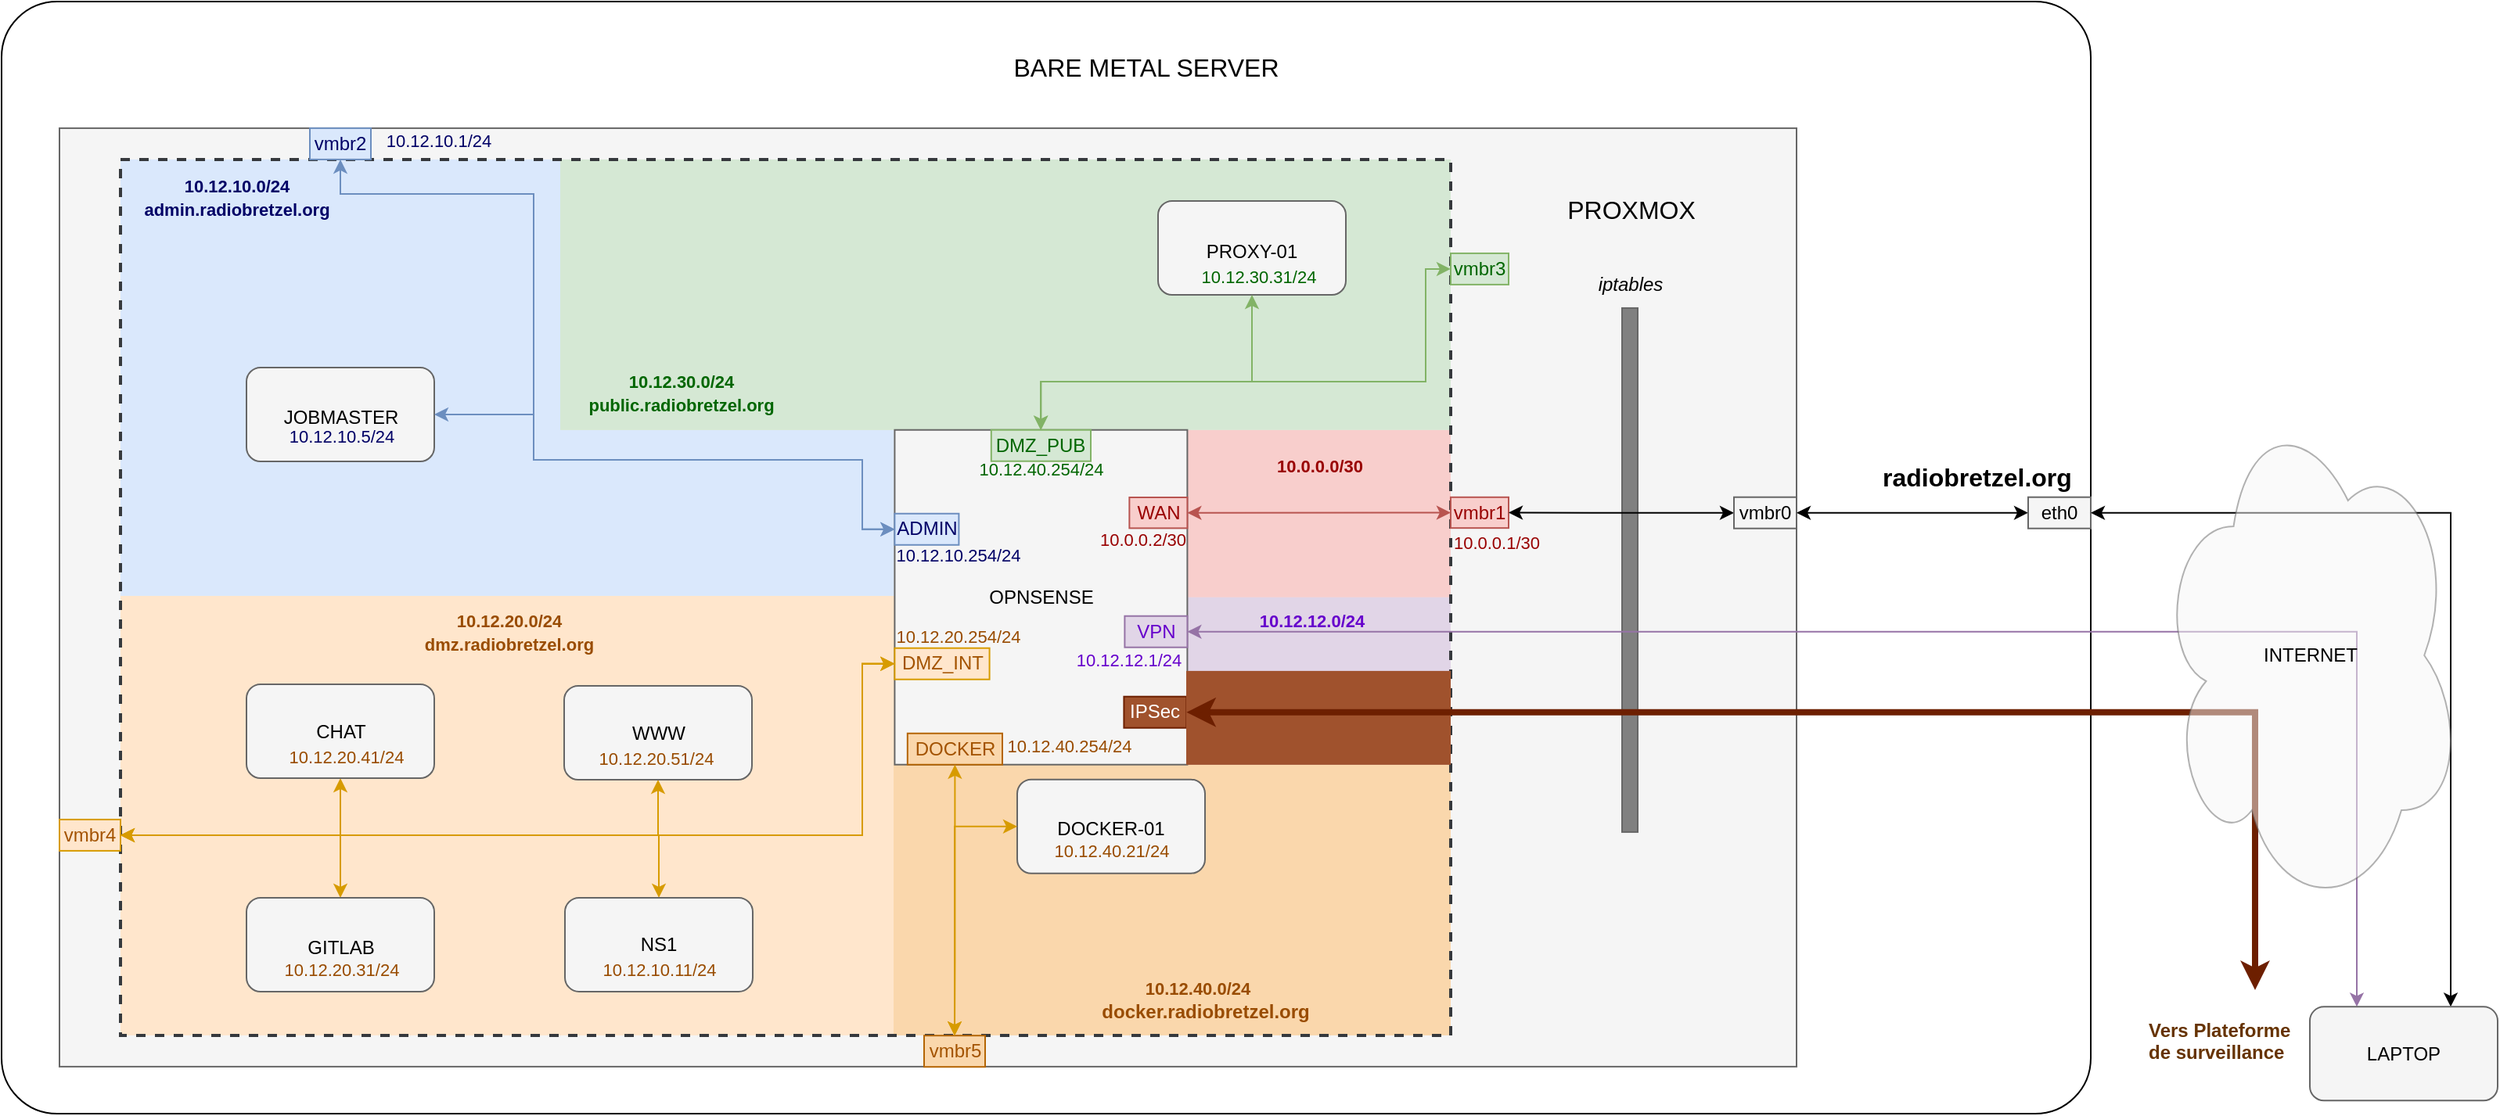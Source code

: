 <mxfile version="10.6.5" type="device"><diagram id="zw3NVHHBIXlqQWtbbpPC" name="Page-1"><mxGraphModel dx="1618" dy="-181" grid="1" gridSize="10" guides="1" tooltips="1" connect="1" arrows="1" fold="1" page="1" pageScale="1" pageWidth="850" pageHeight="1100" math="0" shadow="0"><root><mxCell id="0"/><mxCell id="1" parent="0"/><mxCell id="AFEl-ayY2n13LD1nDQ4E-1" value="" style="group" vertex="1" connectable="0" parent="1"><mxGeometry x="40" y="1197" width="1370" height="711" as="geometry"/></mxCell><mxCell id="AFEl-ayY2n13LD1nDQ4E-2" value="" style="rounded=1;whiteSpace=wrap;html=1;labelBackgroundColor=none;strokeColor=#000000;fillColor=#ffffff;fontSize=16;fontColor=#000000;align=center;arcSize=5;" vertex="1" parent="AFEl-ayY2n13LD1nDQ4E-1"><mxGeometry width="1335" height="711" as="geometry"/></mxCell><mxCell id="AFEl-ayY2n13LD1nDQ4E-3" value="" style="group" vertex="1" connectable="0" parent="AFEl-ayY2n13LD1nDQ4E-1"><mxGeometry x="37" y="80.951" width="1110" height="600.147" as="geometry"/></mxCell><mxCell id="AFEl-ayY2n13LD1nDQ4E-4" value="" style="group" vertex="1" connectable="0" parent="AFEl-ayY2n13LD1nDQ4E-3"><mxGeometry width="1110" height="600.147" as="geometry"/></mxCell><mxCell id="AFEl-ayY2n13LD1nDQ4E-5" value="" style="group" vertex="1" connectable="0" parent="AFEl-ayY2n13LD1nDQ4E-4"><mxGeometry width="1110" height="600.147" as="geometry"/></mxCell><mxCell id="AFEl-ayY2n13LD1nDQ4E-6" value="" style="group;container=1;" vertex="1" connectable="0" parent="AFEl-ayY2n13LD1nDQ4E-5"><mxGeometry width="1110" height="600.147" as="geometry"><mxRectangle x="81" y="739.951" width="50" height="40" as="alternateBounds"/></mxGeometry></mxCell><mxCell id="AFEl-ayY2n13LD1nDQ4E-7" value="" style="rounded=0;whiteSpace=wrap;html=1;labelBackgroundColor=none;strokeColor=#666666;strokeWidth=1;fillColor=#f5f5f5;fontSize=16;fontColor=#000000;align=center;" vertex="1" parent="AFEl-ayY2n13LD1nDQ4E-6"><mxGeometry width="1110" height="600" as="geometry"/></mxCell><mxCell id="AFEl-ayY2n13LD1nDQ4E-8" value="" style="rounded=0;whiteSpace=wrap;html=1;dashed=1;labelBackgroundColor=none;strokeColor=none;strokeWidth=2;fillColor=#ffe6cc;fontSize=16;fontColor=#000000;align=center;" vertex="1" parent="AFEl-ayY2n13LD1nDQ4E-6"><mxGeometry x="39" y="299" width="495" height="281" as="geometry"/></mxCell><mxCell id="AFEl-ayY2n13LD1nDQ4E-9" value="" style="group" vertex="1" connectable="0" parent="AFEl-ayY2n13LD1nDQ4E-6"><mxGeometry x="39" y="20" width="495" height="279" as="geometry"/></mxCell><mxCell id="AFEl-ayY2n13LD1nDQ4E-10" value="" style="rounded=0;whiteSpace=wrap;html=1;dashed=1;labelBackgroundColor=none;strokeColor=none;strokeWidth=2;fillColor=#dae8fc;fontSize=16;fontColor=#000000;align=center;" vertex="1" parent="AFEl-ayY2n13LD1nDQ4E-9"><mxGeometry width="281" height="174" as="geometry"/></mxCell><mxCell id="AFEl-ayY2n13LD1nDQ4E-11" value="" style="rounded=0;whiteSpace=wrap;html=1;dashed=1;labelBackgroundColor=none;strokeColor=none;strokeWidth=2;fillColor=#dae8fc;fontSize=16;fontColor=#000000;align=center;" vertex="1" parent="AFEl-ayY2n13LD1nDQ4E-9"><mxGeometry y="173" width="494" height="106" as="geometry"/></mxCell><mxCell id="AFEl-ayY2n13LD1nDQ4E-12" value="" style="rounded=0;whiteSpace=wrap;html=1;labelBackgroundColor=none;strokeColor=none;strokeWidth=1;fillColor=#fad7ac;fontSize=16;fontColor=#000000;align=center;" vertex="1" parent="AFEl-ayY2n13LD1nDQ4E-6"><mxGeometry x="533" y="407" width="356" height="173" as="geometry"/></mxCell><mxCell id="AFEl-ayY2n13LD1nDQ4E-13" value="" style="rounded=0;whiteSpace=wrap;html=1;labelBackgroundColor=none;strokeColor=none;strokeWidth=1;fillColor=#d5e8d4;fontSize=16;fontColor=#000000;align=center;" vertex="1" parent="AFEl-ayY2n13LD1nDQ4E-6"><mxGeometry x="320" y="20" width="569" height="173" as="geometry"/></mxCell><mxCell id="AFEl-ayY2n13LD1nDQ4E-14" value="" style="rounded=0;whiteSpace=wrap;html=1;labelBackgroundColor=none;strokeColor=none;strokeWidth=1;fillColor=#f8cecc;fontSize=16;fontColor=#000000;align=center;" vertex="1" parent="AFEl-ayY2n13LD1nDQ4E-6"><mxGeometry x="721.0" y="193" width="168" height="107" as="geometry"/></mxCell><mxCell id="AFEl-ayY2n13LD1nDQ4E-15" value="" style="rounded=0;whiteSpace=wrap;html=1;labelBackgroundColor=none;strokeColor=none;strokeWidth=1;fillColor=#e1d5e7;fontSize=16;fontColor=#000000;align=center;" vertex="1" parent="AFEl-ayY2n13LD1nDQ4E-6"><mxGeometry x="721" y="299.951" width="168" height="107" as="geometry"/></mxCell><mxCell id="AFEl-ayY2n13LD1nDQ4E-16" value="" style="rounded=0;whiteSpace=wrap;html=1;labelBackgroundColor=none;strokeColor=#36393d;fillColor=none;fontSize=16;fontColor=#000000;align=center;dashed=1;strokeWidth=2;" vertex="1" parent="AFEl-ayY2n13LD1nDQ4E-6"><mxGeometry x="39" y="20.049" width="850" height="560" as="geometry"/></mxCell><mxCell id="AFEl-ayY2n13LD1nDQ4E-17" value="vmbr1" style="rounded=0;whiteSpace=wrap;html=1;fillColor=#f8cecc;strokeColor=#b85450;labelBackgroundColor=none;fontColor=#990000;" vertex="1" parent="AFEl-ayY2n13LD1nDQ4E-6"><mxGeometry x="888.977" y="235.937" width="37.023" height="19.695" as="geometry"/></mxCell><mxCell id="AFEl-ayY2n13LD1nDQ4E-18" style="edgeStyle=orthogonalEdgeStyle;rounded=0;orthogonalLoop=1;jettySize=auto;html=1;startArrow=classic;startFill=1;strokeWidth=1;fontSize=12;fontColor=#CC6600;fillColor=#ffe6cc;strokeColor=#d79b00;" edge="1" parent="AFEl-ayY2n13LD1nDQ4E-6" source="AFEl-ayY2n13LD1nDQ4E-19" target="AFEl-ayY2n13LD1nDQ4E-87"><mxGeometry relative="1" as="geometry"/></mxCell><mxCell id="AFEl-ayY2n13LD1nDQ4E-19" value="vmbr4" style="rounded=0;whiteSpace=wrap;html=1;fillColor=#ffe6cc;strokeColor=#d79b00;labelBackgroundColor=none;fontColor=#A35300;" vertex="1" parent="AFEl-ayY2n13LD1nDQ4E-6"><mxGeometry y="442" width="39" height="20" as="geometry"/></mxCell><mxCell id="AFEl-ayY2n13LD1nDQ4E-20" style="edgeStyle=orthogonalEdgeStyle;rounded=0;html=1;exitX=0.5;exitY=1;entryX=0;entryY=0.5;startArrow=classic;startFill=1;endFill=1;jettySize=auto;orthogonalLoop=1;strokeWidth=1;fillColor=#dae8fc;strokeColor=#6c8ebf;" edge="1" parent="AFEl-ayY2n13LD1nDQ4E-6" source="AFEl-ayY2n13LD1nDQ4E-21" target="AFEl-ayY2n13LD1nDQ4E-31"><mxGeometry relative="1" as="geometry"><Array as="points"><mxPoint x="180" y="42"/><mxPoint x="303" y="42"/><mxPoint x="303" y="212"/><mxPoint x="513" y="212"/><mxPoint x="513" y="256"/></Array></mxGeometry></mxCell><mxCell id="AFEl-ayY2n13LD1nDQ4E-21" value="vmbr2" style="rounded=0;whiteSpace=wrap;html=1;fillColor=#dae8fc;strokeColor=#6c8ebf;labelBackgroundColor=none;fontColor=#000066;" vertex="1" parent="AFEl-ayY2n13LD1nDQ4E-6"><mxGeometry x="160" width="39" height="20" as="geometry"/></mxCell><mxCell id="AFEl-ayY2n13LD1nDQ4E-22" value="vmbr3&lt;br&gt;" style="rounded=0;whiteSpace=wrap;html=1;fillColor=#d5e8d4;strokeColor=#82b366;labelBackgroundColor=none;fontColor=#006600;" vertex="1" parent="AFEl-ayY2n13LD1nDQ4E-6"><mxGeometry x="889" y="80" width="37" height="20" as="geometry"/></mxCell><mxCell id="AFEl-ayY2n13LD1nDQ4E-23" value="vmbr5" style="rounded=0;whiteSpace=wrap;html=1;fillColor=#fad7ac;strokeColor=#b46504;labelBackgroundColor=none;fontColor=#A35300;" vertex="1" parent="AFEl-ayY2n13LD1nDQ4E-6"><mxGeometry x="552.5" y="580.147" width="39" height="20" as="geometry"/></mxCell><mxCell id="AFEl-ayY2n13LD1nDQ4E-24" value="" style="group" vertex="1" connectable="0" parent="AFEl-ayY2n13LD1nDQ4E-6"><mxGeometry x="533.704" y="192.907" width="192.939" height="214.024" as="geometry"/></mxCell><mxCell id="AFEl-ayY2n13LD1nDQ4E-25" value="" style="group" vertex="1" connectable="0" parent="AFEl-ayY2n13LD1nDQ4E-24"><mxGeometry width="192.939" height="214.024" as="geometry"/></mxCell><mxCell id="AFEl-ayY2n13LD1nDQ4E-26" value="OPNSENSE" style="rounded=0;whiteSpace=wrap;html=1;labelBackgroundColor=none;strokeColor=#666666;fillColor=#f5f5f5;fontSize=12;fontColor=#000000;spacingBottom=0;fontStyle=0" vertex="1" parent="AFEl-ayY2n13LD1nDQ4E-25"><mxGeometry width="187" height="214" as="geometry"/></mxCell><mxCell id="AFEl-ayY2n13LD1nDQ4E-27" value="DOCKER" style="rounded=0;whiteSpace=wrap;html=1;fillColor=#fad7ac;strokeColor=#b46504;labelBackgroundColor=none;fontColor=#A35300;" vertex="1" parent="AFEl-ayY2n13LD1nDQ4E-25"><mxGeometry x="8.204" y="194.024" width="60.583" height="20" as="geometry"/></mxCell><mxCell id="AFEl-ayY2n13LD1nDQ4E-28" value="DMZ_PUB&lt;br&gt;" style="rounded=0;whiteSpace=wrap;html=1;fillColor=#d5e8d4;strokeColor=#82b366;labelBackgroundColor=none;fontColor=#006600;" vertex="1" parent="AFEl-ayY2n13LD1nDQ4E-25"><mxGeometry x="61.689" width="63.612" height="20" as="geometry"/></mxCell><mxCell id="AFEl-ayY2n13LD1nDQ4E-29" value="WAN" style="rounded=0;whiteSpace=wrap;html=1;fillColor=#f8cecc;strokeColor=#b85450;labelBackgroundColor=none;fontColor=#990000;" vertex="1" parent="AFEl-ayY2n13LD1nDQ4E-25"><mxGeometry x="149.977" y="43.143" width="37.023" height="19.695" as="geometry"/></mxCell><mxCell id="AFEl-ayY2n13LD1nDQ4E-30" value="VPN" style="rounded=0;whiteSpace=wrap;html=1;fillColor=#e1d5e7;strokeColor=#9673a6;labelBackgroundColor=none;fontColor=#6600CC;" vertex="1" parent="AFEl-ayY2n13LD1nDQ4E-25"><mxGeometry x="147.0" y="119" width="40" height="20" as="geometry"/></mxCell><mxCell id="AFEl-ayY2n13LD1nDQ4E-31" value="ADMIN" style="rounded=0;whiteSpace=wrap;html=1;fillColor=#dae8fc;strokeColor=#6c8ebf;labelBackgroundColor=none;fontColor=#000066;" vertex="1" parent="AFEl-ayY2n13LD1nDQ4E-25"><mxGeometry x="2.274e-13" y="53.524" width="41" height="20" as="geometry"/></mxCell><mxCell id="AFEl-ayY2n13LD1nDQ4E-32" value="DMZ_INT" style="rounded=0;whiteSpace=wrap;html=1;fillColor=#ffe6cc;strokeColor=#d79b00;labelBackgroundColor=none;fontColor=#A35300;" vertex="1" parent="AFEl-ayY2n13LD1nDQ4E-25"><mxGeometry x="1.137e-13" y="139.5" width="60.583" height="20" as="geometry"/></mxCell><mxCell id="AFEl-ayY2n13LD1nDQ4E-33" value="&lt;font&gt;10.12.40.254/24&lt;/font&gt;" style="text;html=1;resizable=0;points=[];autosize=1;align=center;verticalAlign=middle;spacingTop=-4;fontSize=11;fontColor=#006600;fillColor=none;strokeColor=none;" vertex="1" parent="AFEl-ayY2n13LD1nDQ4E-25"><mxGeometry x="48.296" y="22.211" width="90" height="10" as="geometry"/></mxCell><mxCell id="AFEl-ayY2n13LD1nDQ4E-34" value="10.0.0.2/30&lt;br style=&quot;font-size: 11px&quot;&gt;" style="text;html=1;resizable=0;points=[];autosize=1;align=center;verticalAlign=middle;spacingTop=-4;fontSize=11;fontColor=#990000;" vertex="1" parent="AFEl-ayY2n13LD1nDQ4E-25"><mxGeometry x="122.796" y="67.141" width="70" height="10" as="geometry"/></mxCell><mxCell id="AFEl-ayY2n13LD1nDQ4E-35" value="&lt;font&gt;10.12.20.254/24&lt;/font&gt;" style="text;html=1;resizable=0;points=[];autosize=1;align=center;verticalAlign=middle;spacingTop=-4;fontSize=11;fontColor=#994C00;fillColor=none;strokeColor=none;" vertex="1" parent="AFEl-ayY2n13LD1nDQ4E-25"><mxGeometry x="-4.704" y="129.515" width="90" height="10" as="geometry"/></mxCell><mxCell id="AFEl-ayY2n13LD1nDQ4E-36" value="&lt;font&gt;10.12.40.254/24&lt;/font&gt;" style="text;html=1;resizable=0;points=[];autosize=1;align=center;verticalAlign=middle;spacingTop=-4;fontSize=11;fontColor=#994C00;fillColor=none;strokeColor=none;" vertex="1" parent="AFEl-ayY2n13LD1nDQ4E-25"><mxGeometry x="65.796" y="198.79" width="90" height="10" as="geometry"/></mxCell><mxCell id="AFEl-ayY2n13LD1nDQ4E-37" value="&lt;font color=&quot;#6600cc&quot;&gt;10.12.12.1/24&lt;/font&gt;" style="text;html=1;resizable=0;points=[];autosize=1;align=center;verticalAlign=middle;spacingTop=-4;fontSize=11;fontColor=#990000;fillColor=none;strokeColor=none;" vertex="1" parent="AFEl-ayY2n13LD1nDQ4E-25"><mxGeometry x="109.439" y="144.141" width="80" height="10" as="geometry"/></mxCell><mxCell id="AFEl-ayY2n13LD1nDQ4E-38" value="&lt;font&gt;10.12.10.254/24&lt;/font&gt;" style="text;html=1;resizable=0;points=[];autosize=1;align=center;verticalAlign=middle;spacingTop=-4;fontSize=11;fontColor=#000066;fillColor=none;strokeColor=none;" vertex="1" parent="AFEl-ayY2n13LD1nDQ4E-25"><mxGeometry x="-4.704" y="77.015" width="90" height="10" as="geometry"/></mxCell><mxCell id="AFEl-ayY2n13LD1nDQ4E-39" value="IPSec" style="rounded=0;whiteSpace=wrap;html=1;fillColor=#a0522d;strokeColor=#6D1F00;labelBackgroundColor=none;fontColor=#ffffff;" vertex="1" parent="AFEl-ayY2n13LD1nDQ4E-25"><mxGeometry x="146.5" y="170.5" width="40" height="20" as="geometry"/></mxCell><mxCell id="AFEl-ayY2n13LD1nDQ4E-40" value="" style="group" vertex="1" connectable="0" parent="AFEl-ayY2n13LD1nDQ4E-6"><mxGeometry x="983.5" y="90" width="40" height="360" as="geometry"/></mxCell><mxCell id="AFEl-ayY2n13LD1nDQ4E-41" value="" style="group" vertex="1" connectable="0" parent="AFEl-ayY2n13LD1nDQ4E-40"><mxGeometry width="40" height="360" as="geometry"/></mxCell><mxCell id="AFEl-ayY2n13LD1nDQ4E-42" value="" style="rounded=0;whiteSpace=wrap;html=1;labelBackgroundColor=none;strokeColor=#666666;fillColor=#808080;fontSize=12;fontColor=#000000;" vertex="1" parent="AFEl-ayY2n13LD1nDQ4E-41"><mxGeometry x="15" y="25" width="10" height="335" as="geometry"/></mxCell><mxCell id="AFEl-ayY2n13LD1nDQ4E-43" value="&lt;i&gt;iptables&lt;/i&gt;" style="text;html=1;strokeColor=none;fillColor=none;align=center;verticalAlign=middle;whiteSpace=wrap;rounded=0;labelBackgroundColor=none;fontSize=12;fontColor=#000000;" vertex="1" parent="AFEl-ayY2n13LD1nDQ4E-41"><mxGeometry width="40" height="20" as="geometry"/></mxCell><mxCell id="AFEl-ayY2n13LD1nDQ4E-44" value="PROXMOX" style="text;html=1;resizable=0;points=[];autosize=1;align=center;verticalAlign=top;spacingTop=-4;fontSize=16;fontColor=#000000;" vertex="1" parent="AFEl-ayY2n13LD1nDQ4E-6"><mxGeometry x="953.5" y="40.049" width="100" height="20" as="geometry"/></mxCell><mxCell id="AFEl-ayY2n13LD1nDQ4E-45" style="edgeStyle=orthogonalEdgeStyle;rounded=0;html=1;startArrow=classic;startFill=1;endFill=1;jettySize=auto;orthogonalLoop=1;strokeWidth=1;" edge="1" parent="AFEl-ayY2n13LD1nDQ4E-6" source="AFEl-ayY2n13LD1nDQ4E-46" target="AFEl-ayY2n13LD1nDQ4E-17"><mxGeometry relative="1" as="geometry"/></mxCell><mxCell id="AFEl-ayY2n13LD1nDQ4E-46" value="vmbr0" style="rounded=0;whiteSpace=wrap;html=1;labelBackgroundColor=none;strokeColor=#666666;fillColor=#f5f5f5;fontSize=12;fontColor=#000000;" vertex="1" parent="AFEl-ayY2n13LD1nDQ4E-6"><mxGeometry x="1070" y="235.902" width="40" height="20" as="geometry"/></mxCell><mxCell id="AFEl-ayY2n13LD1nDQ4E-47" value="10.0.0.1/30&lt;br style=&quot;font-size: 11px;&quot;&gt;" style="text;html=1;resizable=0;points=[];autosize=1;align=center;verticalAlign=middle;spacingTop=-4;fontSize=11;fontColor=#990000;" vertex="1" parent="AFEl-ayY2n13LD1nDQ4E-6"><mxGeometry x="868" y="257.049" width="100" height="20" as="geometry"/></mxCell><mxCell id="AFEl-ayY2n13LD1nDQ4E-48" style="edgeStyle=none;rounded=0;html=1;exitX=1;exitY=0.5;startArrow=classic;startFill=1;endArrow=classic;endFill=1;jettySize=auto;orthogonalLoop=1;strokeWidth=1;fontSize=11;fontColor=#990000;fillColor=#f8cecc;strokeColor=#b85450;" edge="1" parent="AFEl-ayY2n13LD1nDQ4E-6" source="AFEl-ayY2n13LD1nDQ4E-29" target="AFEl-ayY2n13LD1nDQ4E-17"><mxGeometry relative="1" as="geometry"/></mxCell><mxCell id="AFEl-ayY2n13LD1nDQ4E-49" value="&lt;font&gt;10.12.10.1/24&lt;/font&gt;" style="text;html=1;resizable=0;points=[];autosize=1;align=center;verticalAlign=middle;spacingTop=-4;fontSize=11;fontColor=#000066;fillColor=none;strokeColor=none;" vertex="1" parent="AFEl-ayY2n13LD1nDQ4E-6"><mxGeometry x="202" y="4.824" width="80" height="10" as="geometry"/></mxCell><mxCell id="AFEl-ayY2n13LD1nDQ4E-50" value="" style="group;fontSize=11;" vertex="1" connectable="0" parent="AFEl-ayY2n13LD1nDQ4E-6"><mxGeometry x="119.5" y="153.049" width="120" height="60" as="geometry"/></mxCell><mxCell id="AFEl-ayY2n13LD1nDQ4E-51" value="&lt;font style=&quot;font-size: 12px&quot;&gt;JOBMASTER&lt;/font&gt;" style="rounded=1;whiteSpace=wrap;html=1;labelBackgroundColor=none;strokeColor=#666666;fillColor=#f5f5f5;fontSize=16;fontColor=#000000;align=center;" vertex="1" parent="AFEl-ayY2n13LD1nDQ4E-50"><mxGeometry width="120" height="60" as="geometry"/></mxCell><mxCell id="AFEl-ayY2n13LD1nDQ4E-52" value="&lt;font&gt;10.12.10.5/24&lt;/font&gt;" style="text;html=1;resizable=0;points=[];autosize=1;align=center;verticalAlign=middle;spacingTop=-4;fontSize=11;fontColor=#000066;fillColor=none;strokeColor=none;" vertex="1" parent="AFEl-ayY2n13LD1nDQ4E-50"><mxGeometry x="20" y="41.275" width="80" height="10" as="geometry"/></mxCell><mxCell id="AFEl-ayY2n13LD1nDQ4E-56" value="" style="group" vertex="1" connectable="0" parent="AFEl-ayY2n13LD1nDQ4E-6"><mxGeometry x="612" y="416.422" width="120" height="60" as="geometry"/></mxCell><mxCell id="AFEl-ayY2n13LD1nDQ4E-57" value="&lt;font style=&quot;font-size: 12px&quot;&gt;DOCKER-01&lt;/font&gt;&lt;br&gt;" style="rounded=1;whiteSpace=wrap;html=1;labelBackgroundColor=none;strokeColor=#666666;fillColor=#F5F5F5;fontSize=16;fontColor=#000000;align=center;" vertex="1" parent="AFEl-ayY2n13LD1nDQ4E-56"><mxGeometry width="120" height="60" as="geometry"/></mxCell><mxCell id="AFEl-ayY2n13LD1nDQ4E-58" value="&lt;font color=&quot;#994c00&quot;&gt;10.12.40.21/24&lt;/font&gt;" style="text;html=1;resizable=0;points=[];autosize=1;align=center;verticalAlign=middle;spacingTop=-4;fontSize=11;fontColor=#990000;" vertex="1" parent="AFEl-ayY2n13LD1nDQ4E-56"><mxGeometry x="15" y="42.225" width="90" height="10" as="geometry"/></mxCell><mxCell id="AFEl-ayY2n13LD1nDQ4E-59" value="" style="group" vertex="1" connectable="0" parent="AFEl-ayY2n13LD1nDQ4E-6"><mxGeometry x="702" y="46.549" width="120" height="60" as="geometry"/></mxCell><mxCell id="AFEl-ayY2n13LD1nDQ4E-60" value="&lt;font style=&quot;font-size: 12px&quot;&gt;PROXY-01&lt;/font&gt;" style="rounded=1;whiteSpace=wrap;html=1;labelBackgroundColor=none;strokeColor=#666666;fillColor=#f5f5f5;fontSize=16;fontColor=#000000;align=center;" vertex="1" parent="AFEl-ayY2n13LD1nDQ4E-59"><mxGeometry width="120" height="60" as="geometry"/></mxCell><mxCell id="AFEl-ayY2n13LD1nDQ4E-61" value="&lt;font&gt;10.12.30.31/24&lt;/font&gt;" style="text;html=1;resizable=0;points=[];autosize=1;align=center;verticalAlign=middle;spacingTop=-4;fontSize=11;fontColor=#006600;fillColor=none;strokeColor=none;" vertex="1" parent="AFEl-ayY2n13LD1nDQ4E-59"><mxGeometry x="18.5" y="45.423" width="90" height="10" as="geometry"/></mxCell><mxCell id="AFEl-ayY2n13LD1nDQ4E-62" style="edgeStyle=orthogonalEdgeStyle;rounded=0;html=1;entryX=1;entryY=0.5;startArrow=classic;startFill=1;endFill=1;jettySize=auto;orthogonalLoop=1;strokeWidth=1;fillColor=#ffe6cc;strokeColor=#d79b00;" edge="1" parent="AFEl-ayY2n13LD1nDQ4E-6" source="AFEl-ayY2n13LD1nDQ4E-32" target="AFEl-ayY2n13LD1nDQ4E-19"><mxGeometry relative="1" as="geometry"><Array as="points"><mxPoint x="513" y="342"/><mxPoint x="513" y="452"/></Array></mxGeometry></mxCell><mxCell id="AFEl-ayY2n13LD1nDQ4E-63" style="edgeStyle=orthogonalEdgeStyle;rounded=0;html=1;exitX=0;exitY=0.5;entryX=0.5;entryY=0;startArrow=classic;startFill=1;endFill=1;jettySize=auto;orthogonalLoop=1;strokeWidth=1;fillColor=#ffe6cc;strokeColor=#d79b00;" edge="1" parent="AFEl-ayY2n13LD1nDQ4E-6" source="AFEl-ayY2n13LD1nDQ4E-32" target="AFEl-ayY2n13LD1nDQ4E-68"><mxGeometry relative="1" as="geometry"><Array as="points"><mxPoint x="513" y="342"/><mxPoint x="513" y="452"/><mxPoint x="180" y="452"/></Array></mxGeometry></mxCell><mxCell id="AFEl-ayY2n13LD1nDQ4E-64" style="edgeStyle=orthogonalEdgeStyle;rounded=0;html=1;exitX=0;exitY=0.5;entryX=0.5;entryY=0;startArrow=classic;startFill=1;endFill=1;jettySize=auto;orthogonalLoop=1;strokeWidth=1;fillColor=#ffe6cc;strokeColor=#d79b00;" edge="1" parent="AFEl-ayY2n13LD1nDQ4E-6" source="AFEl-ayY2n13LD1nDQ4E-32" target="AFEl-ayY2n13LD1nDQ4E-71"><mxGeometry relative="1" as="geometry"><Array as="points"><mxPoint x="513" y="342"/><mxPoint x="513" y="452"/><mxPoint x="383" y="452"/></Array></mxGeometry></mxCell><mxCell id="AFEl-ayY2n13LD1nDQ4E-65" style="edgeStyle=orthogonalEdgeStyle;rounded=0;html=1;exitX=0.5;exitY=1;startArrow=classic;startFill=1;endFill=1;jettySize=auto;orthogonalLoop=1;strokeWidth=1;fillColor=#ffe6cc;strokeColor=#d79b00;entryX=0.5;entryY=0;" edge="1" parent="AFEl-ayY2n13LD1nDQ4E-6" source="AFEl-ayY2n13LD1nDQ4E-27" target="AFEl-ayY2n13LD1nDQ4E-23"><mxGeometry relative="1" as="geometry"><Array as="points"><mxPoint x="572" y="532"/><mxPoint x="572" y="532"/></Array></mxGeometry></mxCell><mxCell id="AFEl-ayY2n13LD1nDQ4E-66" style="edgeStyle=orthogonalEdgeStyle;rounded=0;html=1;exitX=0;exitY=0.5;startArrow=classic;startFill=1;endFill=1;jettySize=auto;orthogonalLoop=1;strokeWidth=1;fillColor=#ffe6cc;strokeColor=#d79b00;" edge="1" parent="AFEl-ayY2n13LD1nDQ4E-6" source="AFEl-ayY2n13LD1nDQ4E-57" target="AFEl-ayY2n13LD1nDQ4E-23"><mxGeometry relative="1" as="geometry"><Array as="points"><mxPoint x="572" y="446"/></Array></mxGeometry></mxCell><mxCell id="AFEl-ayY2n13LD1nDQ4E-67" value="" style="group" vertex="1" connectable="0" parent="AFEl-ayY2n13LD1nDQ4E-6"><mxGeometry x="119.5" y="492.049" width="120" height="60" as="geometry"/></mxCell><mxCell id="AFEl-ayY2n13LD1nDQ4E-68" value="&lt;div&gt;&lt;font style=&quot;font-size: 12px&quot;&gt;GITLAB&lt;/font&gt;&lt;/div&gt;" style="rounded=1;whiteSpace=wrap;html=1;labelBackgroundColor=none;strokeColor=#666666;fillColor=#F5F5F5;fontSize=16;fontColor=#000000;align=center;" vertex="1" parent="AFEl-ayY2n13LD1nDQ4E-67"><mxGeometry width="120" height="60" as="geometry"/></mxCell><mxCell id="AFEl-ayY2n13LD1nDQ4E-69" value="&lt;font color=&quot;#994c00&quot;&gt;10.12.20.31/24&lt;/font&gt;" style="text;html=1;resizable=0;points=[];autosize=1;align=center;verticalAlign=middle;spacingTop=-4;fontSize=11;fontColor=#990000;" vertex="1" parent="AFEl-ayY2n13LD1nDQ4E-67"><mxGeometry x="15" y="43" width="90" height="10" as="geometry"/></mxCell><mxCell id="AFEl-ayY2n13LD1nDQ4E-70" value="" style="group" vertex="1" connectable="0" parent="AFEl-ayY2n13LD1nDQ4E-6"><mxGeometry x="323" y="492" width="120" height="60" as="geometry"/></mxCell><mxCell id="AFEl-ayY2n13LD1nDQ4E-71" value="NS1" style="rounded=1;whiteSpace=wrap;html=1;labelBackgroundColor=none;strokeColor=#666666;fillColor=#F5F5F5;fontSize=12;fontColor=#000000;align=center;" vertex="1" parent="AFEl-ayY2n13LD1nDQ4E-70"><mxGeometry width="120" height="60" as="geometry"/></mxCell><mxCell id="AFEl-ayY2n13LD1nDQ4E-72" value="&lt;font color=&quot;#994c00&quot;&gt;10.12.10.11/24&lt;/font&gt;" style="text;html=1;resizable=0;points=[];autosize=1;align=center;verticalAlign=middle;spacingTop=-4;fontSize=11;fontColor=#990000;direction=south;" vertex="1" parent="AFEl-ayY2n13LD1nDQ4E-70"><mxGeometry x="55" y="3.049" width="10" height="90" as="geometry"/></mxCell><mxCell id="AFEl-ayY2n13LD1nDQ4E-73" style="edgeStyle=orthogonalEdgeStyle;rounded=0;html=1;exitX=0;exitY=0.5;entryX=1;entryY=0.5;startArrow=classic;startFill=1;endFill=1;jettySize=auto;orthogonalLoop=1;strokeWidth=1;fillColor=#dae8fc;strokeColor=#6c8ebf;" edge="1" parent="AFEl-ayY2n13LD1nDQ4E-6" source="AFEl-ayY2n13LD1nDQ4E-31" target="AFEl-ayY2n13LD1nDQ4E-51"><mxGeometry relative="1" as="geometry"><Array as="points"><mxPoint x="513" y="256"/><mxPoint x="513" y="212"/><mxPoint x="303" y="212"/><mxPoint x="303" y="183"/></Array></mxGeometry></mxCell><mxCell id="AFEl-ayY2n13LD1nDQ4E-75" style="edgeStyle=orthogonalEdgeStyle;rounded=0;html=1;exitX=0.5;exitY=0;entryX=0;entryY=0.5;startArrow=classic;startFill=1;endFill=1;jettySize=auto;orthogonalLoop=1;strokeWidth=1;fillColor=#d5e8d4;strokeColor=#82b366;" edge="1" parent="AFEl-ayY2n13LD1nDQ4E-6" source="AFEl-ayY2n13LD1nDQ4E-28" target="AFEl-ayY2n13LD1nDQ4E-22"><mxGeometry relative="1" as="geometry"><Array as="points"><mxPoint x="627" y="162"/><mxPoint x="873" y="162"/><mxPoint x="873" y="90"/></Array></mxGeometry></mxCell><mxCell id="AFEl-ayY2n13LD1nDQ4E-76" style="edgeStyle=orthogonalEdgeStyle;rounded=0;html=1;exitX=0.5;exitY=1;startArrow=classic;startFill=1;endFill=1;jettySize=auto;orthogonalLoop=1;strokeWidth=1;fillColor=#d5e8d4;strokeColor=#82b366;" edge="1" parent="AFEl-ayY2n13LD1nDQ4E-6" source="AFEl-ayY2n13LD1nDQ4E-60" target="AFEl-ayY2n13LD1nDQ4E-28"><mxGeometry relative="1" as="geometry"><Array as="points"><mxPoint x="762" y="162"/><mxPoint x="627" y="162"/></Array></mxGeometry></mxCell><mxCell id="AFEl-ayY2n13LD1nDQ4E-77" value="&lt;b&gt;10.0.0.0/30&lt;/b&gt;" style="text;html=1;resizable=0;points=[];autosize=1;align=center;verticalAlign=middle;spacingTop=-4;fontSize=11;fontColor=#990000;" vertex="1" parent="AFEl-ayY2n13LD1nDQ4E-6"><mxGeometry x="770" y="213.031" width="70" height="10" as="geometry"/></mxCell><mxCell id="AFEl-ayY2n13LD1nDQ4E-78" value="&lt;b&gt;10.12.12.0/24&lt;/b&gt;" style="text;html=1;resizable=0;points=[];autosize=1;align=center;verticalAlign=middle;spacingTop=-4;fontSize=11;fontColor=#6600CC;" vertex="1" parent="AFEl-ayY2n13LD1nDQ4E-6"><mxGeometry x="760" y="312.483" width="80" height="10" as="geometry"/></mxCell><mxCell id="AFEl-ayY2n13LD1nDQ4E-79" value="&lt;font style=&quot;font-size: 12px&quot;&gt;docker.radiobretzel.org&lt;/font&gt;" style="text;html=1;resizable=0;points=[];autosize=1;align=center;verticalAlign=middle;spacingTop=-4;fontSize=11;fontColor=#994C00;fontStyle=1" vertex="1" parent="AFEl-ayY2n13LD1nDQ4E-6"><mxGeometry x="662" y="561.934" width="140" height="10" as="geometry"/></mxCell><mxCell id="AFEl-ayY2n13LD1nDQ4E-80" value="&lt;b&gt;10.12.40.0/24&lt;/b&gt;" style="text;html=1;resizable=0;points=[];autosize=1;align=center;verticalAlign=middle;spacingTop=-4;fontSize=11;fontColor=#994C00;" vertex="1" parent="AFEl-ayY2n13LD1nDQ4E-6"><mxGeometry x="686.5" y="546.934" width="80" height="10" as="geometry"/></mxCell><mxCell id="AFEl-ayY2n13LD1nDQ4E-81" value="&lt;b&gt;10.12.20.0/24&lt;/b&gt;" style="text;html=1;resizable=0;points=[];autosize=1;align=center;verticalAlign=middle;spacingTop=-4;fontSize=11;fontColor=#994C00;" vertex="1" parent="AFEl-ayY2n13LD1nDQ4E-6"><mxGeometry x="246.5" y="312.434" width="80" height="10" as="geometry"/></mxCell><mxCell id="AFEl-ayY2n13LD1nDQ4E-82" value="&lt;b&gt;dmz.radiobretzel.org&lt;/b&gt;" style="text;html=1;resizable=0;points=[];autosize=1;align=center;verticalAlign=middle;spacingTop=-4;fontSize=11;fontColor=#994C00;" vertex="1" parent="AFEl-ayY2n13LD1nDQ4E-6"><mxGeometry x="221.5" y="327.434" width="130" height="10" as="geometry"/></mxCell><mxCell id="AFEl-ayY2n13LD1nDQ4E-83" value="&lt;b&gt;10.12.10.0/24&lt;/b&gt;" style="text;html=1;resizable=0;points=[];autosize=1;align=center;verticalAlign=middle;spacingTop=-4;fontSize=11;fontColor=#000066;" vertex="1" parent="AFEl-ayY2n13LD1nDQ4E-6"><mxGeometry x="72.5" y="34.101" width="80" height="10" as="geometry"/></mxCell><mxCell id="AFEl-ayY2n13LD1nDQ4E-84" value="&lt;b&gt;admin.radiobretzel.org&lt;/b&gt;" style="text;html=1;resizable=0;points=[];autosize=1;align=center;verticalAlign=middle;spacingTop=-4;fontSize=11;fontColor=#000066;" vertex="1" parent="AFEl-ayY2n13LD1nDQ4E-6"><mxGeometry x="42.5" y="49.101" width="140" height="10" as="geometry"/></mxCell><mxCell id="AFEl-ayY2n13LD1nDQ4E-85" value="&lt;b&gt;public.radiobretzel.org&lt;/b&gt;" style="text;html=1;resizable=0;points=[];autosize=1;align=center;verticalAlign=middle;spacingTop=-4;fontSize=11;fontColor=#006600;" vertex="1" parent="AFEl-ayY2n13LD1nDQ4E-6"><mxGeometry x="326.5" y="174.434" width="140" height="10" as="geometry"/></mxCell><mxCell id="AFEl-ayY2n13LD1nDQ4E-86" value="&lt;b&gt;10.12.30.0/24&lt;/b&gt;" style="text;html=1;resizable=0;points=[];autosize=1;align=center;verticalAlign=middle;spacingTop=-4;fontSize=11;fontColor=#006600;" vertex="1" parent="AFEl-ayY2n13LD1nDQ4E-6"><mxGeometry x="356.5" y="159.434" width="80" height="10" as="geometry"/></mxCell><mxCell id="AFEl-ayY2n13LD1nDQ4E-87" value="CHAT" style="rounded=1;whiteSpace=wrap;html=1;labelBackgroundColor=none;strokeColor=#666666;fillColor=#F5F5F5;fontSize=12;fontColor=#000000;align=center;" vertex="1" parent="AFEl-ayY2n13LD1nDQ4E-6"><mxGeometry x="119.5" y="355.549" width="120" height="60" as="geometry"/></mxCell><mxCell id="AFEl-ayY2n13LD1nDQ4E-88" style="edgeStyle=orthogonalEdgeStyle;rounded=0;orthogonalLoop=1;jettySize=auto;html=1;entryX=1;entryY=0.5;entryDx=0;entryDy=0;startArrow=classic;startFill=1;strokeWidth=1;fontSize=12;fontColor=#CC6600;fillColor=#ffe6cc;strokeColor=#d79b00;" edge="1" parent="AFEl-ayY2n13LD1nDQ4E-6" source="AFEl-ayY2n13LD1nDQ4E-89" target="AFEl-ayY2n13LD1nDQ4E-19"><mxGeometry relative="1" as="geometry"><Array as="points"><mxPoint x="382" y="452"/></Array></mxGeometry></mxCell><mxCell id="AFEl-ayY2n13LD1nDQ4E-89" value="WWW" style="rounded=1;whiteSpace=wrap;html=1;labelBackgroundColor=none;strokeColor=#666666;fillColor=#F5F5F5;fontSize=12;fontColor=#000000;align=center;" vertex="1" parent="AFEl-ayY2n13LD1nDQ4E-6"><mxGeometry x="322.5" y="356.549" width="120" height="60" as="geometry"/></mxCell><mxCell id="AFEl-ayY2n13LD1nDQ4E-90" value="" style="group" vertex="1" connectable="0" parent="AFEl-ayY2n13LD1nDQ4E-6"><mxGeometry x="122.5" y="355.549" width="120" height="60" as="geometry"/></mxCell><mxCell id="AFEl-ayY2n13LD1nDQ4E-91" value="&lt;font color=&quot;#994c00&quot;&gt;10.12.20.41/24&lt;/font&gt;" style="text;html=1;resizable=0;points=[];autosize=1;align=center;verticalAlign=middle;spacingTop=-4;fontSize=11;fontColor=#990000;" vertex="1" parent="AFEl-ayY2n13LD1nDQ4E-90"><mxGeometry x="15" y="43" width="90" height="10" as="geometry"/></mxCell><mxCell id="AFEl-ayY2n13LD1nDQ4E-92" value="" style="group" vertex="1" connectable="0" parent="AFEl-ayY2n13LD1nDQ4E-6"><mxGeometry x="320.5" y="356.549" width="120" height="60" as="geometry"/></mxCell><mxCell id="AFEl-ayY2n13LD1nDQ4E-93" value="&lt;font color=&quot;#994c00&quot;&gt;10.12.20.51/24&lt;/font&gt;" style="text;html=1;resizable=0;points=[];autosize=1;align=center;verticalAlign=middle;spacingTop=-4;fontSize=11;fontColor=#990000;" vertex="1" parent="AFEl-ayY2n13LD1nDQ4E-92"><mxGeometry x="15" y="43" width="90" height="10" as="geometry"/></mxCell><mxCell id="AFEl-ayY2n13LD1nDQ4E-94" value="" style="rounded=0;whiteSpace=wrap;html=1;fontSize=12;strokeColor=none;fillColor=#a0522d;fontColor=#ffffff;" vertex="1" parent="AFEl-ayY2n13LD1nDQ4E-6"><mxGeometry x="720" y="347" width="169" height="60" as="geometry"/></mxCell><mxCell id="AFEl-ayY2n13LD1nDQ4E-95" value="BARE METAL SERVER" style="text;html=1;resizable=0;points=[];autosize=1;align=center;verticalAlign=top;spacingTop=-4;fontSize=16;fontColor=#000000;" vertex="1" parent="AFEl-ayY2n13LD1nDQ4E-1"><mxGeometry x="635.5" y="30" width="190" height="20" as="geometry"/></mxCell><mxCell id="AFEl-ayY2n13LD1nDQ4E-96" style="edgeStyle=orthogonalEdgeStyle;rounded=0;html=1;startArrow=classic;startFill=1;endFill=1;jettySize=auto;orthogonalLoop=1;strokeWidth=1;" edge="1" parent="AFEl-ayY2n13LD1nDQ4E-1" source="AFEl-ayY2n13LD1nDQ4E-97" target="AFEl-ayY2n13LD1nDQ4E-46"><mxGeometry relative="1" as="geometry"/></mxCell><mxCell id="AFEl-ayY2n13LD1nDQ4E-97" value="eth0" style="rounded=0;whiteSpace=wrap;html=1;labelBackgroundColor=none;strokeColor=#666666;fillColor=#f5f5f5;fontSize=12;fontColor=#000000;" vertex="1" parent="AFEl-ayY2n13LD1nDQ4E-1"><mxGeometry x="1295" y="316.853" width="40" height="20" as="geometry"/></mxCell><mxCell id="AFEl-ayY2n13LD1nDQ4E-98" value="&lt;b&gt;radiobretzel.org&lt;/b&gt;" style="text;html=1;resizable=0;points=[];autosize=1;align=left;verticalAlign=top;spacingTop=-4;fontSize=16;fontColor=#000000;" vertex="1" parent="AFEl-ayY2n13LD1nDQ4E-1"><mxGeometry x="1200" y="291.5" width="135" height="19" as="geometry"/></mxCell><mxCell id="AFEl-ayY2n13LD1nDQ4E-99" style="edgeStyle=orthogonalEdgeStyle;rounded=0;html=1;exitX=0.75;exitY=0;entryX=1;entryY=0.5;startArrow=classic;startFill=1;endArrow=classic;endFill=1;jettySize=auto;orthogonalLoop=1;strokeWidth=1;fontSize=11;fontColor=#000000;exitDx=0;exitDy=0;" edge="1" parent="1" source="AFEl-ayY2n13LD1nDQ4E-101" target="AFEl-ayY2n13LD1nDQ4E-97"><mxGeometry relative="1" as="geometry"/></mxCell><mxCell id="AFEl-ayY2n13LD1nDQ4E-100" style="edgeStyle=orthogonalEdgeStyle;rounded=0;html=1;exitX=0.25;exitY=0;entryX=1;entryY=0.5;startArrow=classic;startFill=1;endFill=1;jettySize=auto;orthogonalLoop=1;strokeWidth=1;fillColor=#e1d5e7;strokeColor=#9673a6;exitDx=0;exitDy=0;" edge="1" parent="1" source="AFEl-ayY2n13LD1nDQ4E-101" target="AFEl-ayY2n13LD1nDQ4E-30"><mxGeometry relative="1" as="geometry"/></mxCell><mxCell id="AFEl-ayY2n13LD1nDQ4E-101" value="LAPTOP" style="rounded=1;whiteSpace=wrap;html=1;labelBackgroundColor=none;strokeColor=#666666;fillColor=#F5F5F5;fontSize=12;fontColor=#000000;spacingTop=0;" vertex="1" parent="1"><mxGeometry x="1515" y="1839.676" width="120" height="60" as="geometry"/></mxCell><mxCell id="AFEl-ayY2n13LD1nDQ4E-145" style="rounded=0;orthogonalLoop=1;jettySize=auto;html=1;fontSize=12;fillColor=#a0522d;strokeColor=#6D1F00;strokeWidth=4;startArrow=classic;startFill=1;entryX=1;entryY=0.5;entryDx=0;entryDy=0;edgeStyle=orthogonalEdgeStyle;" edge="1" parent="1" target="AFEl-ayY2n13LD1nDQ4E-39"><mxGeometry relative="1" as="geometry"><Array as="points"><mxPoint x="1480" y="1829"/><mxPoint x="1480" y="1651"/></Array><mxPoint x="1480" y="1829" as="sourcePoint"/><mxPoint x="798.647" y="1651.824" as="targetPoint"/></mxGeometry></mxCell><mxCell id="AFEl-ayY2n13LD1nDQ4E-146" value="INTERNET" style="ellipse;shape=cloud;whiteSpace=wrap;html=1;rounded=0;labelBackgroundColor=none;strokeColor=#666666;fillColor=#f5f5f5;fontSize=12;fontColor=#000000;opacity=50;" vertex="1" parent="1"><mxGeometry x="1417.5" y="1450" width="195" height="330" as="geometry"/></mxCell><mxCell id="AFEl-ayY2n13LD1nDQ4E-148" value="&lt;div&gt;Vers Plateforme&lt;br&gt; de surveillance&lt;/div&gt;" style="text;html=1;resizable=0;points=[];autosize=1;align=left;verticalAlign=top;spacingTop=-4;fontStyle=1;fontColor=#663300;" vertex="1" parent="1"><mxGeometry x="1410" y="1845" width="100" height="30" as="geometry"/></mxCell></root></mxGraphModel></diagram></mxfile>